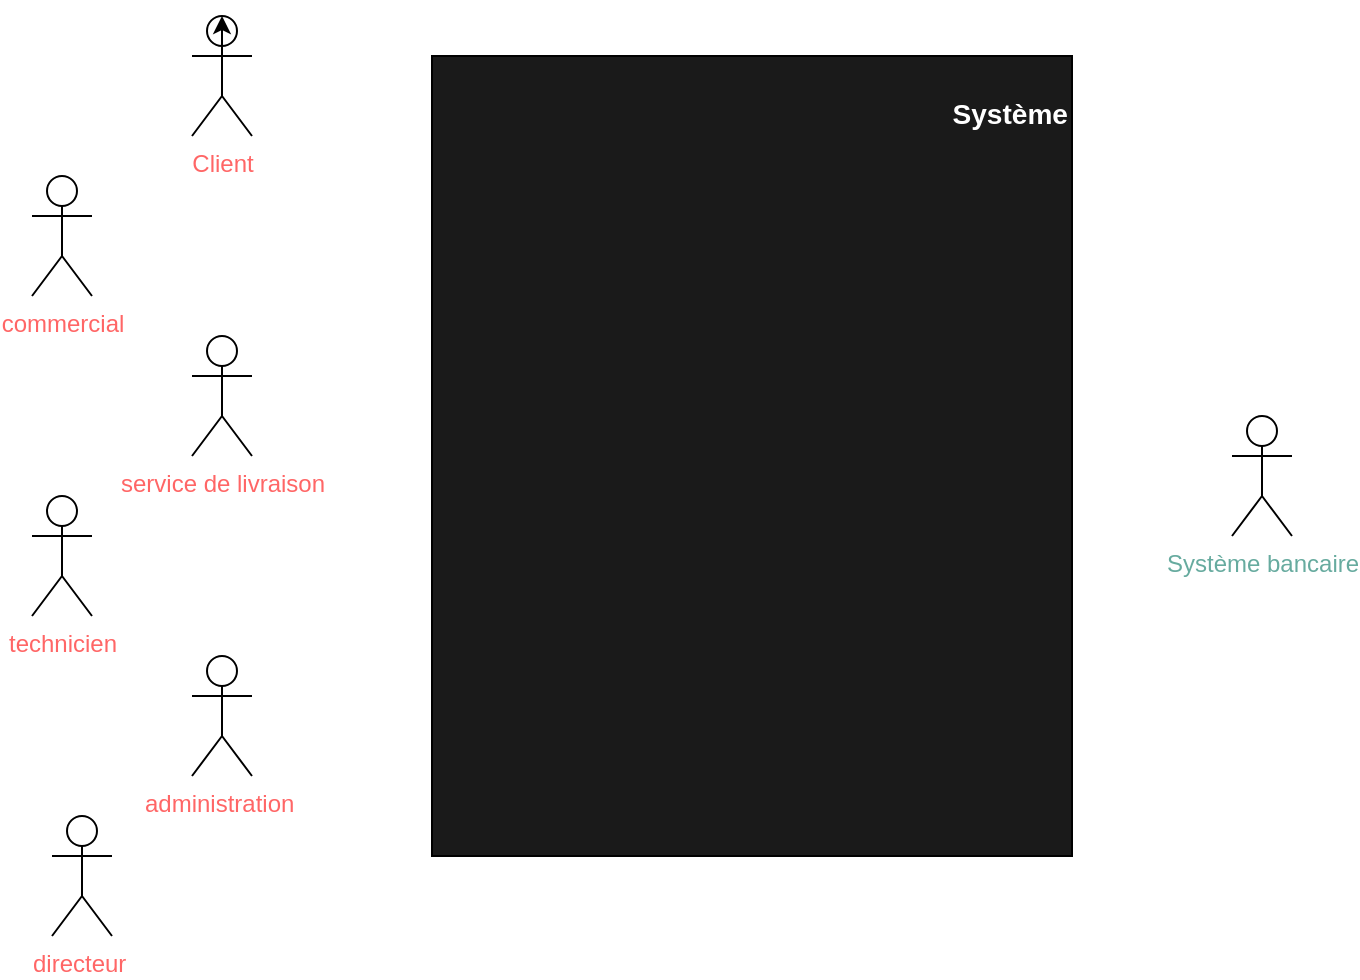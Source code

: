 <mxfile version="13.7.3" type="github">
  <diagram id="MBkCisrbYhWVa1vbqAoz" name="Page-1">
    <mxGraphModel dx="946" dy="1815" grid="1" gridSize="10" guides="1" tooltips="1" connect="1" arrows="1" fold="1" page="1" pageScale="1" pageWidth="827" pageHeight="1169" math="0" shadow="0">
      <root>
        <mxCell id="0" />
        <mxCell id="1" parent="0" />
        <mxCell id="xRxSpwxC6T1GS_XxAvuu-1" value="&lt;h3&gt;&lt;span style=&quot;color: rgb(255 , 255 , 255) ; background-color: rgb(26 , 26 , 26)&quot;&gt;Système&lt;/span&gt;&lt;/h3&gt;" style="rounded=0;whiteSpace=wrap;html=1;fillColor=#1A1A1A;align=right;sketch=0;shadow=0;glass=0;strokeWidth=1;perimeterSpacing=5;labelPosition=center;verticalLabelPosition=middle;verticalAlign=top;" vertex="1" parent="1">
          <mxGeometry x="280" width="320" height="400" as="geometry" />
        </mxCell>
        <mxCell id="xRxSpwxC6T1GS_XxAvuu-3" value="&lt;font color=&quot;#ff6666&quot;&gt;commercial&lt;/font&gt;" style="shape=umlActor;verticalLabelPosition=bottom;verticalAlign=top;html=1;outlineConnect=0;" vertex="1" parent="1">
          <mxGeometry x="80" y="60" width="30" height="60" as="geometry" />
        </mxCell>
        <mxCell id="xRxSpwxC6T1GS_XxAvuu-5" value="&lt;font color=&quot;#ff6666&quot;&gt;service de livraison&lt;/font&gt;" style="shape=umlActor;verticalLabelPosition=bottom;verticalAlign=top;html=1;outlineConnect=0;" vertex="1" parent="1">
          <mxGeometry x="160" y="140" width="30" height="60" as="geometry" />
        </mxCell>
        <mxCell id="xRxSpwxC6T1GS_XxAvuu-8" value="&lt;font color=&quot;#ff6666&quot;&gt;administration&amp;nbsp;&lt;/font&gt;" style="shape=umlActor;verticalLabelPosition=bottom;verticalAlign=top;html=1;outlineConnect=0;" vertex="1" parent="1">
          <mxGeometry x="160" y="300" width="30" height="60" as="geometry" />
        </mxCell>
        <mxCell id="xRxSpwxC6T1GS_XxAvuu-9" value="&lt;font color=&quot;#ff6666&quot;&gt;directeur&amp;nbsp;&lt;/font&gt;" style="shape=umlActor;verticalLabelPosition=bottom;verticalAlign=top;html=1;outlineConnect=0;" vertex="1" parent="1">
          <mxGeometry x="90" y="380" width="30" height="60" as="geometry" />
        </mxCell>
        <mxCell id="xRxSpwxC6T1GS_XxAvuu-10" value="&lt;font color=&quot;#ff6666&quot;&gt;Client&lt;/font&gt;" style="shape=umlActor;verticalLabelPosition=bottom;verticalAlign=top;html=1;outlineConnect=0;" vertex="1" parent="1">
          <mxGeometry x="160" y="-20" width="30" height="60" as="geometry" />
        </mxCell>
        <mxCell id="xRxSpwxC6T1GS_XxAvuu-11" style="edgeStyle=orthogonalEdgeStyle;rounded=0;orthogonalLoop=1;jettySize=auto;html=1;exitX=0.5;exitY=0.5;exitDx=0;exitDy=0;exitPerimeter=0;entryX=0.5;entryY=0;entryDx=0;entryDy=0;entryPerimeter=0;" edge="1" parent="1" source="xRxSpwxC6T1GS_XxAvuu-10" target="xRxSpwxC6T1GS_XxAvuu-10">
          <mxGeometry relative="1" as="geometry" />
        </mxCell>
        <mxCell id="xRxSpwxC6T1GS_XxAvuu-13" value="&lt;font color=&quot;#ff6666&quot;&gt;technicien&lt;/font&gt;" style="shape=umlActor;verticalLabelPosition=bottom;verticalAlign=top;html=1;outlineConnect=0;" vertex="1" parent="1">
          <mxGeometry x="80" y="220" width="30" height="60" as="geometry" />
        </mxCell>
        <mxCell id="xRxSpwxC6T1GS_XxAvuu-24" value="&lt;font color=&quot;#67ab9f&quot;&gt;Système bancaire&lt;/font&gt;" style="shape=umlActor;verticalLabelPosition=bottom;verticalAlign=top;html=1;outlineConnect=0;" vertex="1" parent="1">
          <mxGeometry x="680" y="180" width="30" height="60" as="geometry" />
        </mxCell>
      </root>
    </mxGraphModel>
  </diagram>
</mxfile>

